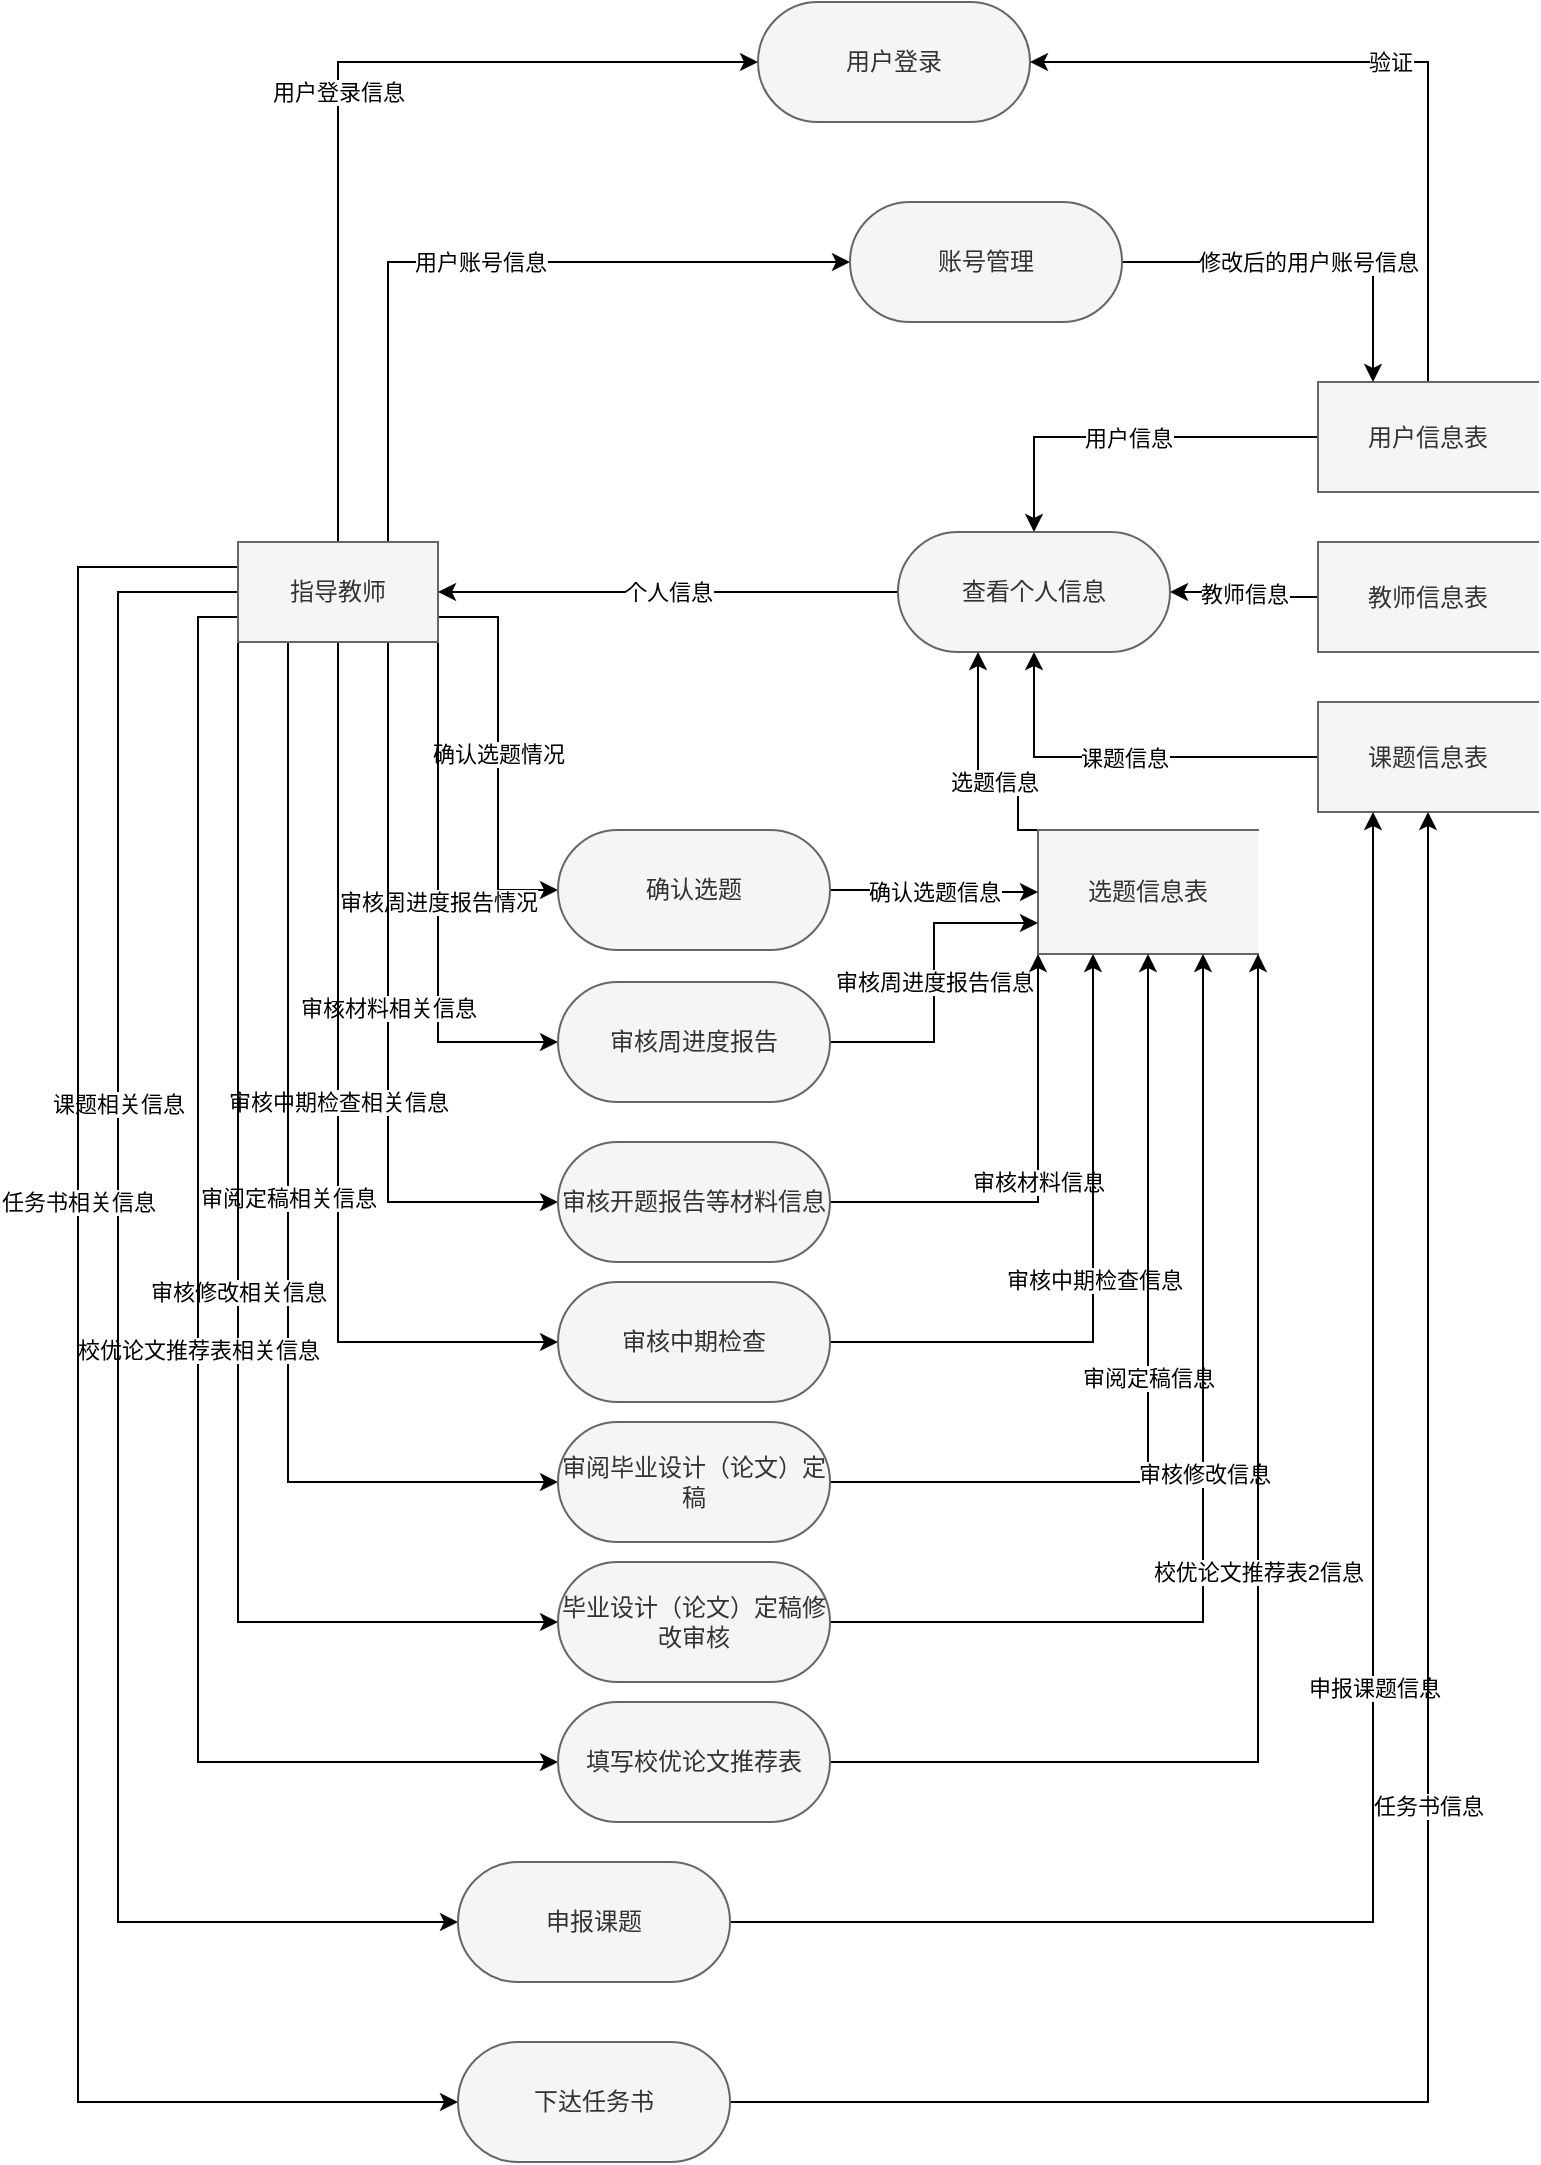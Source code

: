 <mxfile version="21.2.1" type="device">
  <diagram name="第 1 页" id="QoddUvNeKvN_IUfzqx4K">
    <mxGraphModel dx="2037" dy="1630" grid="1" gridSize="10" guides="1" tooltips="1" connect="1" arrows="1" fold="1" page="1" pageScale="1" pageWidth="827" pageHeight="1169" math="0" shadow="0">
      <root>
        <mxCell id="0" />
        <mxCell id="1" parent="0" />
        <mxCell id="PoWQCDL0FBw1ZR0qfgTg-110" value="用户登录信息" style="edgeStyle=orthogonalEdgeStyle;rounded=0;orthogonalLoop=1;jettySize=auto;html=1;exitX=0.5;exitY=0;exitDx=0;exitDy=0;entryX=0;entryY=0.5;entryDx=0;entryDy=0;entryPerimeter=0;" parent="1" source="PoWQCDL0FBw1ZR0qfgTg-118" target="PoWQCDL0FBw1ZR0qfgTg-119" edge="1">
          <mxGeometry relative="1" as="geometry" />
        </mxCell>
        <mxCell id="PoWQCDL0FBw1ZR0qfgTg-111" value="用户账号信息" style="edgeStyle=orthogonalEdgeStyle;rounded=0;orthogonalLoop=1;jettySize=auto;html=1;exitX=0.75;exitY=0;exitDx=0;exitDy=0;entryX=0;entryY=0.5;entryDx=0;entryDy=0;entryPerimeter=0;" parent="1" source="PoWQCDL0FBw1ZR0qfgTg-118" target="PoWQCDL0FBw1ZR0qfgTg-131" edge="1">
          <mxGeometry relative="1" as="geometry" />
        </mxCell>
        <mxCell id="lf_C6UF_IHhdtLDmvN1T-9" value="确认选题情况" style="edgeStyle=orthogonalEdgeStyle;rounded=0;orthogonalLoop=1;jettySize=auto;html=1;exitX=1;exitY=0.75;exitDx=0;exitDy=0;entryX=0;entryY=0.5;entryDx=0;entryDy=0;entryPerimeter=0;" edge="1" parent="1" source="PoWQCDL0FBw1ZR0qfgTg-118" target="lf_C6UF_IHhdtLDmvN1T-4">
          <mxGeometry relative="1" as="geometry" />
        </mxCell>
        <mxCell id="lf_C6UF_IHhdtLDmvN1T-10" value="审核周进度报告情况" style="edgeStyle=orthogonalEdgeStyle;rounded=0;orthogonalLoop=1;jettySize=auto;html=1;exitX=1;exitY=1;exitDx=0;exitDy=0;entryX=0;entryY=0.5;entryDx=0;entryDy=0;entryPerimeter=0;" edge="1" parent="1" source="PoWQCDL0FBw1ZR0qfgTg-118" target="lf_C6UF_IHhdtLDmvN1T-7">
          <mxGeometry relative="1" as="geometry" />
        </mxCell>
        <mxCell id="lf_C6UF_IHhdtLDmvN1T-11" value="审核材料相关信息" style="edgeStyle=orthogonalEdgeStyle;rounded=0;orthogonalLoop=1;jettySize=auto;html=1;exitX=0.75;exitY=1;exitDx=0;exitDy=0;entryX=0;entryY=0.5;entryDx=0;entryDy=0;entryPerimeter=0;" edge="1" parent="1" source="PoWQCDL0FBw1ZR0qfgTg-118" target="lf_C6UF_IHhdtLDmvN1T-8">
          <mxGeometry relative="1" as="geometry" />
        </mxCell>
        <mxCell id="lf_C6UF_IHhdtLDmvN1T-17" value="审核中期检查相关信息" style="edgeStyle=orthogonalEdgeStyle;rounded=0;orthogonalLoop=1;jettySize=auto;html=1;exitX=0.5;exitY=1;exitDx=0;exitDy=0;entryX=0;entryY=0.5;entryDx=0;entryDy=0;entryPerimeter=0;" edge="1" parent="1" source="PoWQCDL0FBw1ZR0qfgTg-118" target="lf_C6UF_IHhdtLDmvN1T-14">
          <mxGeometry relative="1" as="geometry" />
        </mxCell>
        <mxCell id="lf_C6UF_IHhdtLDmvN1T-18" value="审阅定稿相关信息" style="edgeStyle=orthogonalEdgeStyle;rounded=0;orthogonalLoop=1;jettySize=auto;html=1;exitX=0.25;exitY=1;exitDx=0;exitDy=0;entryX=0;entryY=0.5;entryDx=0;entryDy=0;entryPerimeter=0;" edge="1" parent="1" source="PoWQCDL0FBw1ZR0qfgTg-118" target="lf_C6UF_IHhdtLDmvN1T-15">
          <mxGeometry relative="1" as="geometry" />
        </mxCell>
        <mxCell id="lf_C6UF_IHhdtLDmvN1T-19" value="审核修改相关信息" style="edgeStyle=orthogonalEdgeStyle;rounded=0;orthogonalLoop=1;jettySize=auto;html=1;exitX=0;exitY=1;exitDx=0;exitDy=0;entryX=0;entryY=0.5;entryDx=0;entryDy=0;entryPerimeter=0;" edge="1" parent="1" source="PoWQCDL0FBw1ZR0qfgTg-118" target="lf_C6UF_IHhdtLDmvN1T-16">
          <mxGeometry relative="1" as="geometry" />
        </mxCell>
        <mxCell id="lf_C6UF_IHhdtLDmvN1T-21" value="校优论文推荐表相关信息" style="edgeStyle=orthogonalEdgeStyle;rounded=0;orthogonalLoop=1;jettySize=auto;html=1;exitX=0;exitY=0.75;exitDx=0;exitDy=0;entryX=0;entryY=0.5;entryDx=0;entryDy=0;entryPerimeter=0;" edge="1" parent="1" source="PoWQCDL0FBw1ZR0qfgTg-118" target="lf_C6UF_IHhdtLDmvN1T-20">
          <mxGeometry relative="1" as="geometry" />
        </mxCell>
        <mxCell id="lf_C6UF_IHhdtLDmvN1T-31" value="课题相关信息" style="edgeStyle=orthogonalEdgeStyle;rounded=0;orthogonalLoop=1;jettySize=auto;html=1;exitX=0;exitY=0.5;exitDx=0;exitDy=0;entryX=0;entryY=0.5;entryDx=0;entryDy=0;entryPerimeter=0;" edge="1" parent="1" source="PoWQCDL0FBw1ZR0qfgTg-118" target="PoWQCDL0FBw1ZR0qfgTg-155">
          <mxGeometry x="-0.296" relative="1" as="geometry">
            <Array as="points">
              <mxPoint x="-20" y="435" />
              <mxPoint x="-20" y="1100" />
            </Array>
            <mxPoint y="1" as="offset" />
          </mxGeometry>
        </mxCell>
        <mxCell id="lf_C6UF_IHhdtLDmvN1T-32" value="任务书相关信息" style="edgeStyle=orthogonalEdgeStyle;rounded=0;orthogonalLoop=1;jettySize=auto;html=1;exitX=0;exitY=0.25;exitDx=0;exitDy=0;entryX=0;entryY=0.5;entryDx=0;entryDy=0;entryPerimeter=0;" edge="1" parent="1" source="PoWQCDL0FBw1ZR0qfgTg-118" target="PoWQCDL0FBw1ZR0qfgTg-165">
          <mxGeometry x="-0.234" relative="1" as="geometry">
            <Array as="points">
              <mxPoint x="-40" y="423" />
              <mxPoint x="-40" y="1190" />
            </Array>
            <mxPoint as="offset" />
          </mxGeometry>
        </mxCell>
        <mxCell id="PoWQCDL0FBw1ZR0qfgTg-118" value="指导教师" style="html=1;dashed=0;whiteSpace=wrap;fillColor=#f5f5f5;fontColor=#333333;strokeColor=#666666;" parent="1" vertex="1">
          <mxGeometry x="40" y="410" width="100" height="50" as="geometry" />
        </mxCell>
        <mxCell id="PoWQCDL0FBw1ZR0qfgTg-119" value="用户登录" style="html=1;dashed=0;whiteSpace=wrap;shape=mxgraph.dfd.start;fillColor=#f5f5f5;fontColor=#333333;strokeColor=#666666;" parent="1" vertex="1">
          <mxGeometry x="300" y="140" width="136" height="60" as="geometry" />
        </mxCell>
        <mxCell id="PoWQCDL0FBw1ZR0qfgTg-120" value="验证" style="edgeStyle=orthogonalEdgeStyle;rounded=0;orthogonalLoop=1;jettySize=auto;html=1;exitX=0.5;exitY=0;exitDx=0;exitDy=0;entryX=1;entryY=0.5;entryDx=0;entryDy=0;entryPerimeter=0;" parent="1" source="PoWQCDL0FBw1ZR0qfgTg-122" target="PoWQCDL0FBw1ZR0qfgTg-119" edge="1">
          <mxGeometry relative="1" as="geometry" />
        </mxCell>
        <mxCell id="PoWQCDL0FBw1ZR0qfgTg-121" value="用户信息" style="edgeStyle=orthogonalEdgeStyle;rounded=0;orthogonalLoop=1;jettySize=auto;html=1;" parent="1" source="PoWQCDL0FBw1ZR0qfgTg-122" target="PoWQCDL0FBw1ZR0qfgTg-129" edge="1">
          <mxGeometry relative="1" as="geometry" />
        </mxCell>
        <mxCell id="PoWQCDL0FBw1ZR0qfgTg-122" value="用户信息表" style="html=1;dashed=0;whiteSpace=wrap;shape=partialRectangle;right=0;fillColor=#f5f5f5;fontColor=#333333;strokeColor=#666666;" parent="1" vertex="1">
          <mxGeometry x="580" y="330" width="110" height="55" as="geometry" />
        </mxCell>
        <mxCell id="PoWQCDL0FBw1ZR0qfgTg-123" value="教师信息" style="edgeStyle=orthogonalEdgeStyle;rounded=0;orthogonalLoop=1;jettySize=auto;html=1;exitX=0;exitY=0.5;exitDx=0;exitDy=0;entryX=1;entryY=0.5;entryDx=0;entryDy=0;entryPerimeter=0;" parent="1" source="PoWQCDL0FBw1ZR0qfgTg-124" target="PoWQCDL0FBw1ZR0qfgTg-129" edge="1">
          <mxGeometry relative="1" as="geometry" />
        </mxCell>
        <mxCell id="PoWQCDL0FBw1ZR0qfgTg-124" value="教师信息表" style="html=1;dashed=0;whiteSpace=wrap;shape=partialRectangle;right=0;fillColor=#f5f5f5;fontColor=#333333;strokeColor=#666666;" parent="1" vertex="1">
          <mxGeometry x="580" y="410" width="110" height="55" as="geometry" />
        </mxCell>
        <mxCell id="PoWQCDL0FBw1ZR0qfgTg-125" value="课题信息" style="edgeStyle=orthogonalEdgeStyle;rounded=0;orthogonalLoop=1;jettySize=auto;html=1;exitX=0;exitY=0.5;exitDx=0;exitDy=0;entryX=0.5;entryY=0.5;entryDx=0;entryDy=30;entryPerimeter=0;" parent="1" source="PoWQCDL0FBw1ZR0qfgTg-127" target="PoWQCDL0FBw1ZR0qfgTg-129" edge="1">
          <mxGeometry relative="1" as="geometry">
            <mxPoint x="390" y="470" as="targetPoint" />
          </mxGeometry>
        </mxCell>
        <mxCell id="PoWQCDL0FBw1ZR0qfgTg-127" value="课题信息表" style="html=1;dashed=0;whiteSpace=wrap;shape=partialRectangle;right=0;fillColor=#f5f5f5;fontColor=#333333;strokeColor=#666666;" parent="1" vertex="1">
          <mxGeometry x="580" y="490" width="110" height="55" as="geometry" />
        </mxCell>
        <mxCell id="PoWQCDL0FBw1ZR0qfgTg-128" value="个人信息" style="edgeStyle=orthogonalEdgeStyle;rounded=0;orthogonalLoop=1;jettySize=auto;html=1;exitX=0;exitY=0.5;exitDx=0;exitDy=0;exitPerimeter=0;entryX=1;entryY=0.5;entryDx=0;entryDy=0;" parent="1" source="PoWQCDL0FBw1ZR0qfgTg-129" target="PoWQCDL0FBw1ZR0qfgTg-118" edge="1">
          <mxGeometry relative="1" as="geometry" />
        </mxCell>
        <mxCell id="PoWQCDL0FBw1ZR0qfgTg-129" value="查看个人信息" style="html=1;dashed=0;whiteSpace=wrap;shape=mxgraph.dfd.start;fillColor=#f5f5f5;fontColor=#333333;strokeColor=#666666;" parent="1" vertex="1">
          <mxGeometry x="370" y="405" width="136" height="60" as="geometry" />
        </mxCell>
        <mxCell id="PoWQCDL0FBw1ZR0qfgTg-130" value="修改后的用户账号信息" style="edgeStyle=orthogonalEdgeStyle;rounded=0;orthogonalLoop=1;jettySize=auto;html=1;exitX=1;exitY=0.5;exitDx=0;exitDy=0;exitPerimeter=0;entryX=0.25;entryY=0;entryDx=0;entryDy=0;" parent="1" source="PoWQCDL0FBw1ZR0qfgTg-131" target="PoWQCDL0FBw1ZR0qfgTg-122" edge="1">
          <mxGeometry relative="1" as="geometry" />
        </mxCell>
        <mxCell id="PoWQCDL0FBw1ZR0qfgTg-131" value="账号管理" style="html=1;dashed=0;whiteSpace=wrap;shape=mxgraph.dfd.start;fillColor=#f5f5f5;fontColor=#333333;strokeColor=#666666;" parent="1" vertex="1">
          <mxGeometry x="346" y="240" width="136" height="60" as="geometry" />
        </mxCell>
        <mxCell id="PoWQCDL0FBw1ZR0qfgTg-164" value="选题信息" style="edgeStyle=orthogonalEdgeStyle;rounded=0;orthogonalLoop=1;jettySize=auto;html=1;exitX=0.25;exitY=0;exitDx=0;exitDy=0;" parent="1" source="PoWQCDL0FBw1ZR0qfgTg-138" target="PoWQCDL0FBw1ZR0qfgTg-129" edge="1">
          <mxGeometry relative="1" as="geometry">
            <mxPoint x="410" y="470" as="targetPoint" />
            <Array as="points">
              <mxPoint x="430" y="554" />
              <mxPoint x="430" y="530" />
              <mxPoint x="410" y="530" />
            </Array>
          </mxGeometry>
        </mxCell>
        <mxCell id="PoWQCDL0FBw1ZR0qfgTg-138" value="选题信息表" style="html=1;dashed=0;whiteSpace=wrap;shape=partialRectangle;right=0;fillColor=#f5f5f5;fontColor=#333333;strokeColor=#666666;" parent="1" vertex="1">
          <mxGeometry x="440" y="554" width="110" height="62" as="geometry" />
        </mxCell>
        <mxCell id="PoWQCDL0FBw1ZR0qfgTg-157" value="申报课题信息" style="edgeStyle=orthogonalEdgeStyle;rounded=0;orthogonalLoop=1;jettySize=auto;html=1;exitX=1;exitY=0.5;exitDx=0;exitDy=0;exitPerimeter=0;entryX=0.25;entryY=1;entryDx=0;entryDy=0;" parent="1" source="PoWQCDL0FBw1ZR0qfgTg-155" target="PoWQCDL0FBw1ZR0qfgTg-127" edge="1">
          <mxGeometry relative="1" as="geometry" />
        </mxCell>
        <mxCell id="PoWQCDL0FBw1ZR0qfgTg-155" value="申报课题" style="html=1;dashed=0;whiteSpace=wrap;shape=mxgraph.dfd.start;fillColor=#f5f5f5;fontColor=#333333;strokeColor=#666666;" parent="1" vertex="1">
          <mxGeometry x="150" y="1070" width="136" height="60" as="geometry" />
        </mxCell>
        <mxCell id="lf_C6UF_IHhdtLDmvN1T-2" value="任务书信息" style="edgeStyle=orthogonalEdgeStyle;rounded=0;orthogonalLoop=1;jettySize=auto;html=1;exitX=1;exitY=0.5;exitDx=0;exitDy=0;exitPerimeter=0;entryX=0.5;entryY=1;entryDx=0;entryDy=0;" edge="1" parent="1" source="PoWQCDL0FBw1ZR0qfgTg-165" target="PoWQCDL0FBw1ZR0qfgTg-127">
          <mxGeometry relative="1" as="geometry" />
        </mxCell>
        <mxCell id="PoWQCDL0FBw1ZR0qfgTg-165" value="下达任务书" style="html=1;dashed=0;whiteSpace=wrap;shape=mxgraph.dfd.start;fillColor=#f5f5f5;fontColor=#333333;strokeColor=#666666;" parent="1" vertex="1">
          <mxGeometry x="150" y="1160" width="136" height="60" as="geometry" />
        </mxCell>
        <mxCell id="lf_C6UF_IHhdtLDmvN1T-6" value="确认选题信息" style="edgeStyle=orthogonalEdgeStyle;rounded=0;orthogonalLoop=1;jettySize=auto;html=1;exitX=1;exitY=0.5;exitDx=0;exitDy=0;exitPerimeter=0;" edge="1" parent="1" source="lf_C6UF_IHhdtLDmvN1T-4" target="PoWQCDL0FBw1ZR0qfgTg-138">
          <mxGeometry relative="1" as="geometry" />
        </mxCell>
        <mxCell id="lf_C6UF_IHhdtLDmvN1T-4" value="确认选题" style="html=1;dashed=0;whiteSpace=wrap;shape=mxgraph.dfd.start;fillColor=#f5f5f5;fontColor=#333333;strokeColor=#666666;" vertex="1" parent="1">
          <mxGeometry x="200" y="554" width="136" height="60" as="geometry" />
        </mxCell>
        <mxCell id="lf_C6UF_IHhdtLDmvN1T-12" value="审核周进度报告信息" style="edgeStyle=orthogonalEdgeStyle;rounded=0;orthogonalLoop=1;jettySize=auto;html=1;exitX=1;exitY=0.5;exitDx=0;exitDy=0;exitPerimeter=0;entryX=0;entryY=0.75;entryDx=0;entryDy=0;" edge="1" parent="1" source="lf_C6UF_IHhdtLDmvN1T-7" target="PoWQCDL0FBw1ZR0qfgTg-138">
          <mxGeometry relative="1" as="geometry" />
        </mxCell>
        <mxCell id="lf_C6UF_IHhdtLDmvN1T-7" value="审核周进度报告" style="html=1;dashed=0;whiteSpace=wrap;shape=mxgraph.dfd.start;fillColor=#f5f5f5;fontColor=#333333;strokeColor=#666666;" vertex="1" parent="1">
          <mxGeometry x="200" y="630" width="136" height="60" as="geometry" />
        </mxCell>
        <mxCell id="lf_C6UF_IHhdtLDmvN1T-13" value="审核材料信息" style="edgeStyle=orthogonalEdgeStyle;rounded=0;orthogonalLoop=1;jettySize=auto;html=1;exitX=1;exitY=0.5;exitDx=0;exitDy=0;exitPerimeter=0;entryX=0;entryY=1;entryDx=0;entryDy=0;" edge="1" parent="1" source="lf_C6UF_IHhdtLDmvN1T-8" target="PoWQCDL0FBw1ZR0qfgTg-138">
          <mxGeometry relative="1" as="geometry" />
        </mxCell>
        <mxCell id="lf_C6UF_IHhdtLDmvN1T-8" value="审核开题报告等材料信息" style="html=1;dashed=0;whiteSpace=wrap;shape=mxgraph.dfd.start;fillColor=#f5f5f5;fontColor=#333333;strokeColor=#666666;" vertex="1" parent="1">
          <mxGeometry x="200" y="710" width="136" height="60" as="geometry" />
        </mxCell>
        <mxCell id="lf_C6UF_IHhdtLDmvN1T-23" value="审核中期检查信息" style="edgeStyle=orthogonalEdgeStyle;rounded=0;orthogonalLoop=1;jettySize=auto;html=1;exitX=1;exitY=0.5;exitDx=0;exitDy=0;exitPerimeter=0;entryX=0.25;entryY=1;entryDx=0;entryDy=0;" edge="1" parent="1" source="lf_C6UF_IHhdtLDmvN1T-14" target="PoWQCDL0FBw1ZR0qfgTg-138">
          <mxGeometry relative="1" as="geometry" />
        </mxCell>
        <mxCell id="lf_C6UF_IHhdtLDmvN1T-14" value="审核中期检查" style="html=1;dashed=0;whiteSpace=wrap;shape=mxgraph.dfd.start;fillColor=#f5f5f5;fontColor=#333333;strokeColor=#666666;" vertex="1" parent="1">
          <mxGeometry x="200" y="780" width="136" height="60" as="geometry" />
        </mxCell>
        <mxCell id="lf_C6UF_IHhdtLDmvN1T-24" value="审阅定稿信息" style="edgeStyle=orthogonalEdgeStyle;rounded=0;orthogonalLoop=1;jettySize=auto;html=1;exitX=1;exitY=0.5;exitDx=0;exitDy=0;exitPerimeter=0;entryX=0.5;entryY=1;entryDx=0;entryDy=0;" edge="1" parent="1" source="lf_C6UF_IHhdtLDmvN1T-15" target="PoWQCDL0FBw1ZR0qfgTg-138">
          <mxGeometry relative="1" as="geometry" />
        </mxCell>
        <mxCell id="lf_C6UF_IHhdtLDmvN1T-15" value="审阅毕业设计（论文）定稿" style="html=1;dashed=0;whiteSpace=wrap;shape=mxgraph.dfd.start;fillColor=#f5f5f5;fontColor=#333333;strokeColor=#666666;" vertex="1" parent="1">
          <mxGeometry x="200" y="850" width="136" height="60" as="geometry" />
        </mxCell>
        <mxCell id="lf_C6UF_IHhdtLDmvN1T-25" value="审核修改信息" style="edgeStyle=orthogonalEdgeStyle;rounded=0;orthogonalLoop=1;jettySize=auto;html=1;exitX=1;exitY=0.5;exitDx=0;exitDy=0;exitPerimeter=0;entryX=0.75;entryY=1;entryDx=0;entryDy=0;" edge="1" parent="1" source="lf_C6UF_IHhdtLDmvN1T-16" target="PoWQCDL0FBw1ZR0qfgTg-138">
          <mxGeometry relative="1" as="geometry" />
        </mxCell>
        <mxCell id="lf_C6UF_IHhdtLDmvN1T-16" value="毕业设计（论文）定稿修改审核" style="html=1;dashed=0;whiteSpace=wrap;shape=mxgraph.dfd.start;fillColor=#f5f5f5;fontColor=#333333;strokeColor=#666666;" vertex="1" parent="1">
          <mxGeometry x="200" y="920" width="136" height="60" as="geometry" />
        </mxCell>
        <mxCell id="lf_C6UF_IHhdtLDmvN1T-26" value="校优论文推荐表2信息" style="edgeStyle=orthogonalEdgeStyle;rounded=0;orthogonalLoop=1;jettySize=auto;html=1;exitX=1;exitY=0.5;exitDx=0;exitDy=0;exitPerimeter=0;entryX=1;entryY=1;entryDx=0;entryDy=0;" edge="1" parent="1" source="lf_C6UF_IHhdtLDmvN1T-20" target="PoWQCDL0FBw1ZR0qfgTg-138">
          <mxGeometry relative="1" as="geometry" />
        </mxCell>
        <mxCell id="lf_C6UF_IHhdtLDmvN1T-20" value="填写校优论文推荐表" style="html=1;dashed=0;whiteSpace=wrap;shape=mxgraph.dfd.start;fillColor=#f5f5f5;fontColor=#333333;strokeColor=#666666;" vertex="1" parent="1">
          <mxGeometry x="200" y="990" width="136" height="60" as="geometry" />
        </mxCell>
      </root>
    </mxGraphModel>
  </diagram>
</mxfile>
